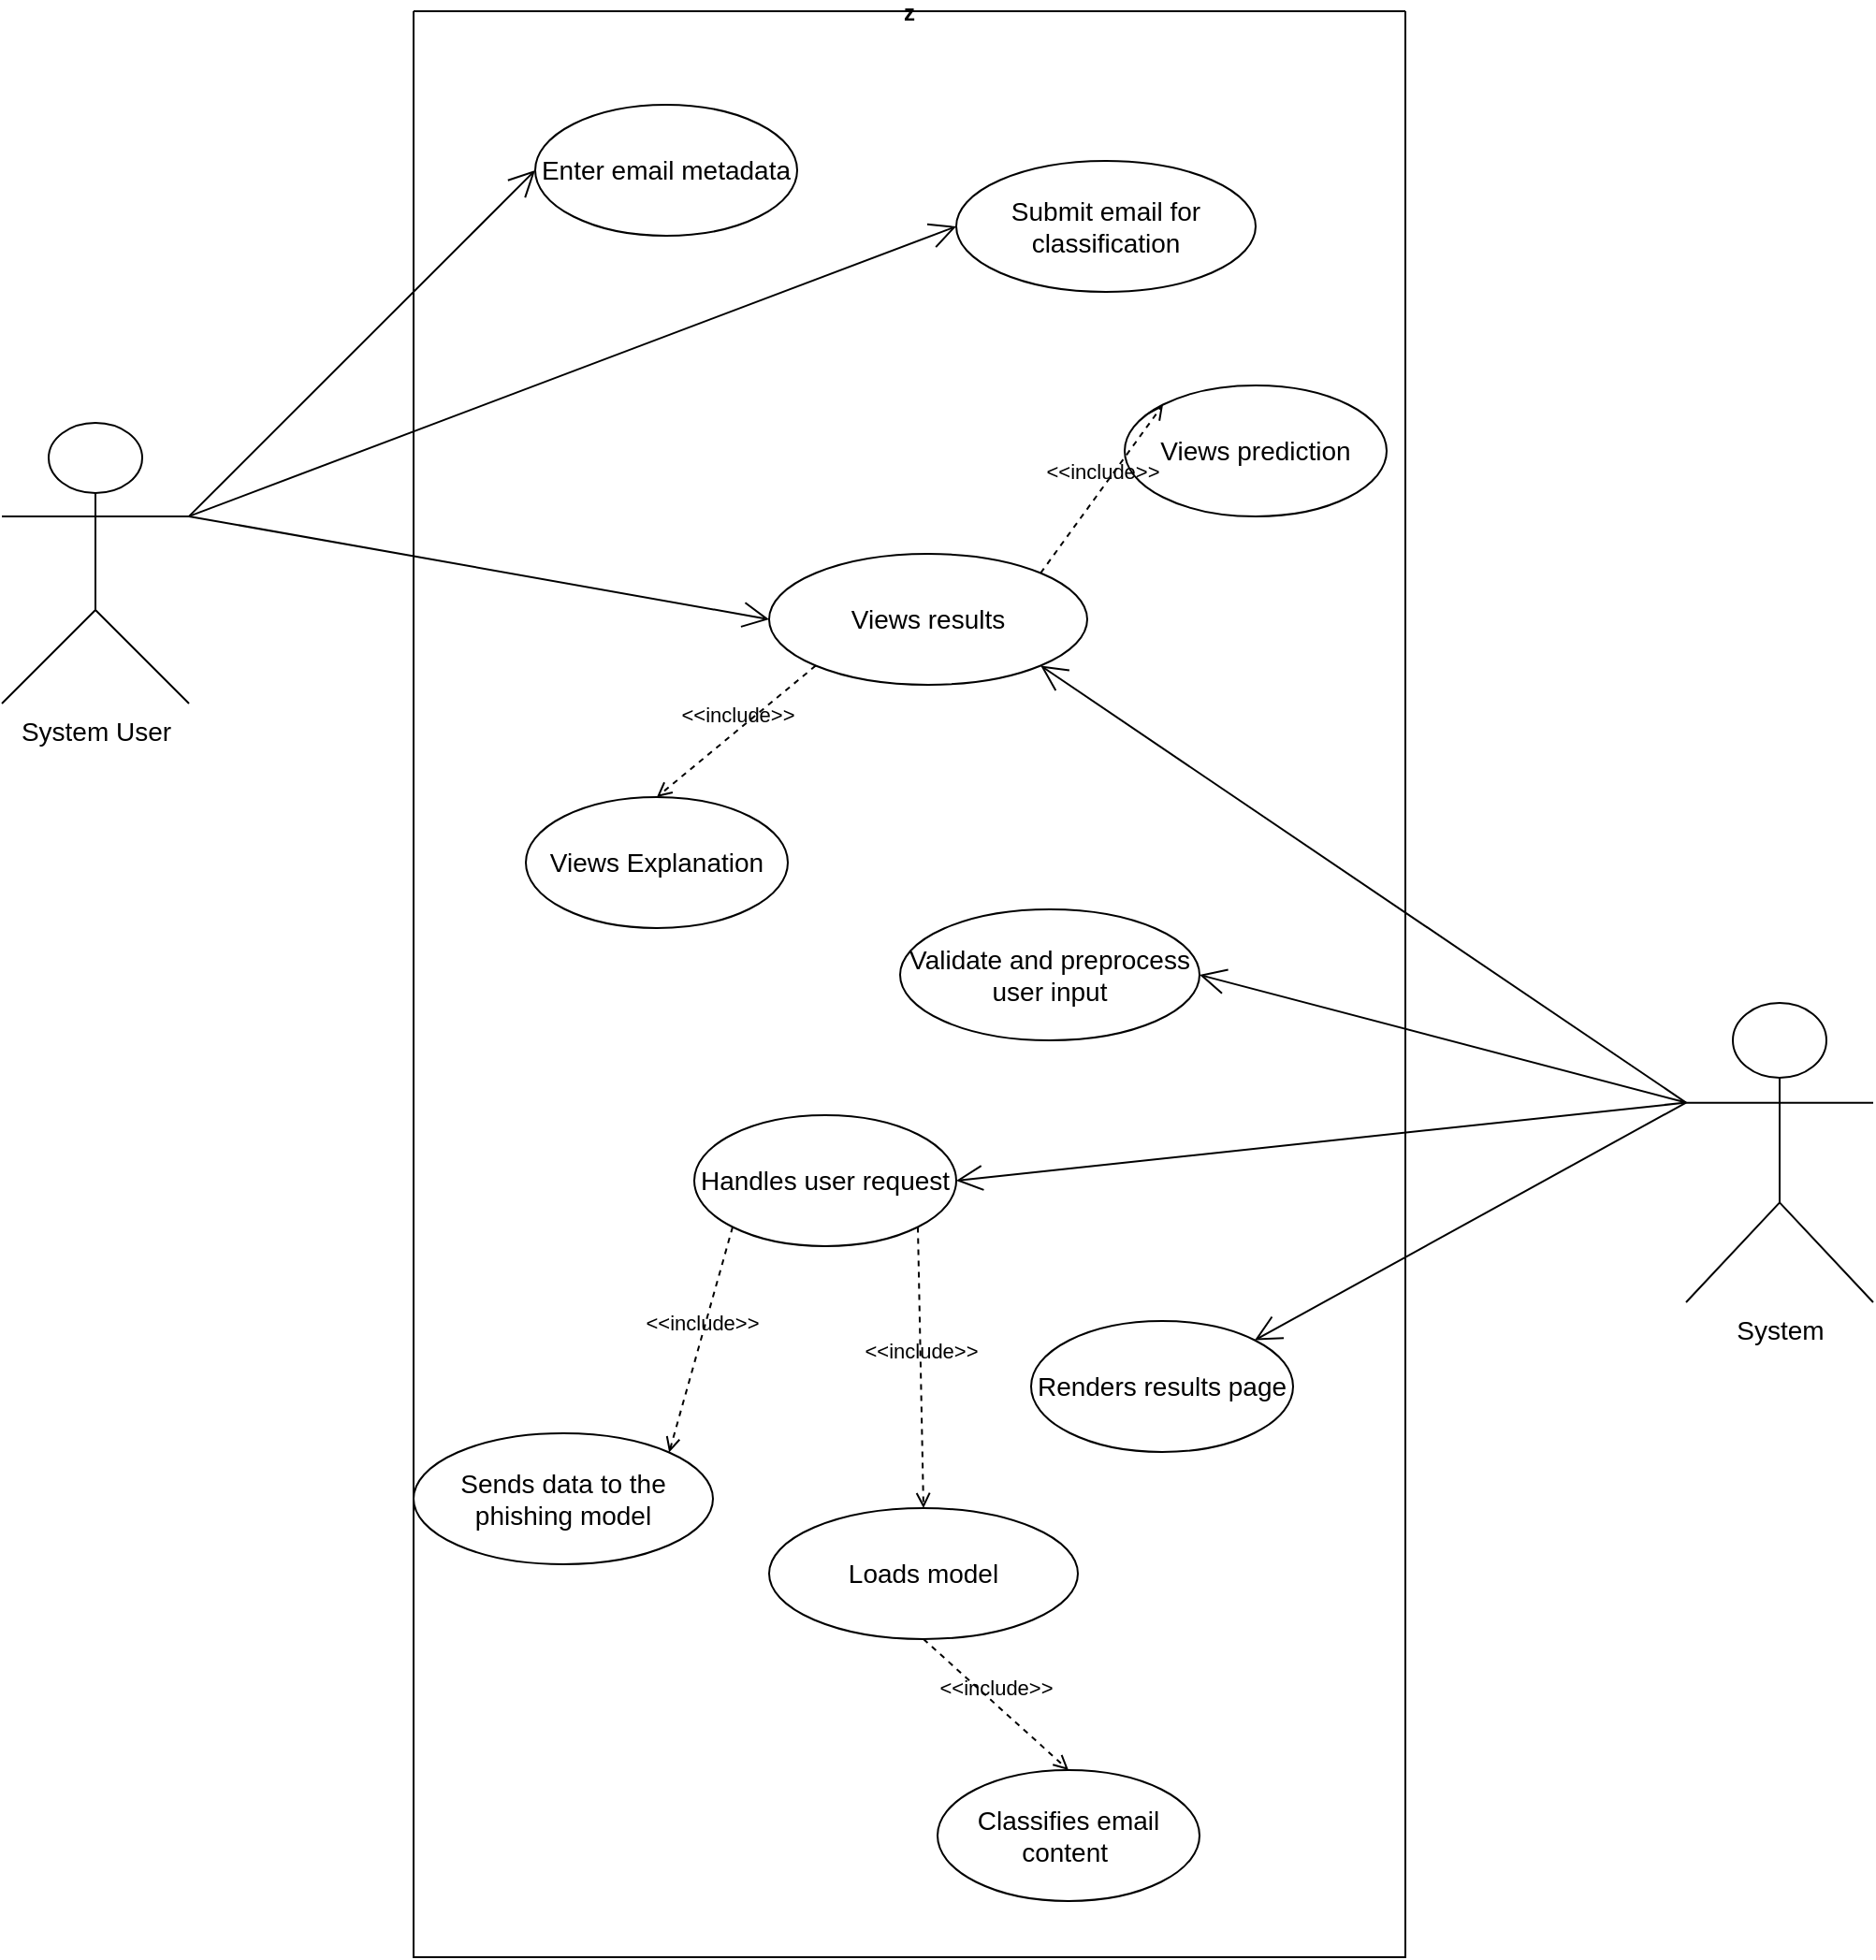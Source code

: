 <mxfile version="27.0.5">
  <diagram name="Page-1" id="2CmbC3qxMYMVblbIjrUE">
    <mxGraphModel dx="2111" dy="820" grid="1" gridSize="10" guides="1" tooltips="1" connect="1" arrows="1" fold="1" page="1" pageScale="1" pageWidth="850" pageHeight="1100" math="0" shadow="0">
      <root>
        <mxCell id="0" />
        <mxCell id="1" parent="0" />
        <mxCell id="6oAO5f3GTtcePBN6hOfO-1" value="System User" style="shape=umlActor;verticalLabelPosition=bottom;verticalAlign=top;html=1;outlineConnect=0;fontSize=14;" vertex="1" parent="1">
          <mxGeometry x="-60" y="350" width="100" height="150" as="geometry" />
        </mxCell>
        <mxCell id="6oAO5f3GTtcePBN6hOfO-2" value="System" style="shape=umlActor;verticalLabelPosition=bottom;verticalAlign=top;html=1;outlineConnect=0;fontSize=14;" vertex="1" parent="1">
          <mxGeometry x="840" y="660" width="100" height="160" as="geometry" />
        </mxCell>
        <mxCell id="6oAO5f3GTtcePBN6hOfO-7" value="z" style="swimlane;startSize=0;" vertex="1" parent="1">
          <mxGeometry x="160" y="130" width="530" height="1040" as="geometry" />
        </mxCell>
        <mxCell id="6oAO5f3GTtcePBN6hOfO-17" value="Enter email metadata" style="ellipse;whiteSpace=wrap;html=1;fontSize=14;fontFamily=Helvetica;" vertex="1" parent="6oAO5f3GTtcePBN6hOfO-7">
          <mxGeometry x="65" y="50" width="140" height="70" as="geometry" />
        </mxCell>
        <mxCell id="6oAO5f3GTtcePBN6hOfO-16" value="Views results" style="ellipse;whiteSpace=wrap;html=1;fontSize=14;fontFamily=Helvetica;" vertex="1" parent="6oAO5f3GTtcePBN6hOfO-7">
          <mxGeometry x="190" y="290" width="170" height="70" as="geometry" />
        </mxCell>
        <mxCell id="6oAO5f3GTtcePBN6hOfO-15" value="Submit email for classification" style="ellipse;whiteSpace=wrap;html=1;fontSize=14;fontFamily=Helvetica;" vertex="1" parent="6oAO5f3GTtcePBN6hOfO-7">
          <mxGeometry x="290" y="80" width="160" height="70" as="geometry" />
        </mxCell>
        <mxCell id="6oAO5f3GTtcePBN6hOfO-13" value="Sends data to the phishing model" style="ellipse;whiteSpace=wrap;html=1;fontSize=14;fontFamily=Helvetica;" vertex="1" parent="6oAO5f3GTtcePBN6hOfO-7">
          <mxGeometry y="760" width="160" height="70" as="geometry" />
        </mxCell>
        <mxCell id="6oAO5f3GTtcePBN6hOfO-11" value="Views Explanation" style="ellipse;whiteSpace=wrap;html=1;fontSize=14;fontFamily=Helvetica;" vertex="1" parent="6oAO5f3GTtcePBN6hOfO-7">
          <mxGeometry x="60" y="420" width="140" height="70" as="geometry" />
        </mxCell>
        <mxCell id="6oAO5f3GTtcePBN6hOfO-10" value="Handles user request" style="ellipse;whiteSpace=wrap;html=1;fontSize=14;fontFamily=Helvetica;" vertex="1" parent="6oAO5f3GTtcePBN6hOfO-7">
          <mxGeometry x="150" y="590" width="140" height="70" as="geometry" />
        </mxCell>
        <mxCell id="6oAO5f3GTtcePBN6hOfO-9" value="Validate and preprocess user input" style="ellipse;whiteSpace=wrap;html=1;fontSize=14;fontFamily=Helvetica;" vertex="1" parent="6oAO5f3GTtcePBN6hOfO-7">
          <mxGeometry x="260" y="480" width="160" height="70" as="geometry" />
        </mxCell>
        <mxCell id="6oAO5f3GTtcePBN6hOfO-18" value="Renders results page" style="ellipse;whiteSpace=wrap;html=1;fontSize=14;fontFamily=Helvetica;" vertex="1" parent="6oAO5f3GTtcePBN6hOfO-7">
          <mxGeometry x="330" y="700" width="140" height="70" as="geometry" />
        </mxCell>
        <mxCell id="6oAO5f3GTtcePBN6hOfO-19" value="Classifies email content&amp;nbsp;" style="ellipse;whiteSpace=wrap;html=1;fontSize=14;fontFamily=Helvetica;" vertex="1" parent="6oAO5f3GTtcePBN6hOfO-7">
          <mxGeometry x="280" y="940" width="140" height="70" as="geometry" />
        </mxCell>
        <mxCell id="6oAO5f3GTtcePBN6hOfO-20" value="Loads model" style="ellipse;whiteSpace=wrap;html=1;fontSize=14;fontFamily=Helvetica;" vertex="1" parent="6oAO5f3GTtcePBN6hOfO-7">
          <mxGeometry x="190" y="800" width="165" height="70" as="geometry" />
        </mxCell>
        <mxCell id="6oAO5f3GTtcePBN6hOfO-21" value="Views prediction" style="ellipse;whiteSpace=wrap;html=1;fontSize=14;fontFamily=Helvetica;" vertex="1" parent="6oAO5f3GTtcePBN6hOfO-7">
          <mxGeometry x="380" y="200" width="140" height="70" as="geometry" />
        </mxCell>
        <mxCell id="6oAO5f3GTtcePBN6hOfO-35" value="&amp;lt;&amp;lt;include&amp;gt;&amp;gt;" style="html=1;verticalAlign=bottom;labelBackgroundColor=none;endArrow=open;endFill=0;dashed=1;rounded=0;exitX=0;exitY=1;exitDx=0;exitDy=0;entryX=0.5;entryY=0;entryDx=0;entryDy=0;" edge="1" parent="6oAO5f3GTtcePBN6hOfO-7" source="6oAO5f3GTtcePBN6hOfO-16" target="6oAO5f3GTtcePBN6hOfO-11">
          <mxGeometry width="160" relative="1" as="geometry">
            <mxPoint x="230" y="420" as="sourcePoint" />
            <mxPoint x="135" y="460" as="targetPoint" />
          </mxGeometry>
        </mxCell>
        <mxCell id="6oAO5f3GTtcePBN6hOfO-36" value="&amp;lt;&amp;lt;include&amp;gt;&amp;gt;" style="html=1;verticalAlign=bottom;labelBackgroundColor=none;endArrow=open;endFill=0;dashed=1;rounded=0;exitX=1;exitY=0;exitDx=0;exitDy=0;entryX=0;entryY=0;entryDx=0;entryDy=0;" edge="1" parent="6oAO5f3GTtcePBN6hOfO-7" source="6oAO5f3GTtcePBN6hOfO-16" target="6oAO5f3GTtcePBN6hOfO-21">
          <mxGeometry width="160" relative="1" as="geometry">
            <mxPoint x="90" y="540" as="sourcePoint" />
            <mxPoint x="250" y="540" as="targetPoint" />
          </mxGeometry>
        </mxCell>
        <mxCell id="6oAO5f3GTtcePBN6hOfO-37" value="&amp;lt;&amp;lt;include&amp;gt;&amp;gt;" style="html=1;verticalAlign=bottom;labelBackgroundColor=none;endArrow=open;endFill=0;dashed=1;rounded=0;exitX=0;exitY=1;exitDx=0;exitDy=0;entryX=1;entryY=0;entryDx=0;entryDy=0;" edge="1" parent="6oAO5f3GTtcePBN6hOfO-7" source="6oAO5f3GTtcePBN6hOfO-10" target="6oAO5f3GTtcePBN6hOfO-13">
          <mxGeometry width="160" relative="1" as="geometry">
            <mxPoint x="230" y="670" as="sourcePoint" />
            <mxPoint x="390" y="670" as="targetPoint" />
          </mxGeometry>
        </mxCell>
        <mxCell id="6oAO5f3GTtcePBN6hOfO-38" value="&amp;lt;&amp;lt;include&amp;gt;&amp;gt;" style="html=1;verticalAlign=bottom;labelBackgroundColor=none;endArrow=open;endFill=0;dashed=1;rounded=0;exitX=1;exitY=1;exitDx=0;exitDy=0;entryX=0.5;entryY=0;entryDx=0;entryDy=0;" edge="1" parent="6oAO5f3GTtcePBN6hOfO-7" source="6oAO5f3GTtcePBN6hOfO-10" target="6oAO5f3GTtcePBN6hOfO-20">
          <mxGeometry width="160" relative="1" as="geometry">
            <mxPoint x="230" y="670" as="sourcePoint" />
            <mxPoint x="390" y="670" as="targetPoint" />
          </mxGeometry>
        </mxCell>
        <mxCell id="6oAO5f3GTtcePBN6hOfO-39" value="&amp;lt;&amp;lt;include&amp;gt;&amp;gt;" style="html=1;verticalAlign=bottom;labelBackgroundColor=none;endArrow=open;endFill=0;dashed=1;rounded=0;exitX=0.5;exitY=1;exitDx=0;exitDy=0;entryX=0.5;entryY=0;entryDx=0;entryDy=0;" edge="1" parent="6oAO5f3GTtcePBN6hOfO-7" source="6oAO5f3GTtcePBN6hOfO-20" target="6oAO5f3GTtcePBN6hOfO-19">
          <mxGeometry width="160" relative="1" as="geometry">
            <mxPoint x="230" y="720" as="sourcePoint" />
            <mxPoint x="390" y="720" as="targetPoint" />
          </mxGeometry>
        </mxCell>
        <mxCell id="6oAO5f3GTtcePBN6hOfO-32" value="" style="endArrow=open;endFill=1;endSize=12;html=1;rounded=0;exitX=1;exitY=0.333;exitDx=0;exitDy=0;exitPerimeter=0;entryX=0;entryY=0.5;entryDx=0;entryDy=0;" edge="1" parent="1" source="6oAO5f3GTtcePBN6hOfO-1" target="6oAO5f3GTtcePBN6hOfO-15">
          <mxGeometry width="160" relative="1" as="geometry">
            <mxPoint x="380" y="520" as="sourcePoint" />
            <mxPoint x="540" y="520" as="targetPoint" />
          </mxGeometry>
        </mxCell>
        <mxCell id="6oAO5f3GTtcePBN6hOfO-33" value="" style="endArrow=open;endFill=1;endSize=12;html=1;rounded=0;exitX=1;exitY=0.333;exitDx=0;exitDy=0;exitPerimeter=0;entryX=0;entryY=0.5;entryDx=0;entryDy=0;" edge="1" parent="1" source="6oAO5f3GTtcePBN6hOfO-1" target="6oAO5f3GTtcePBN6hOfO-16">
          <mxGeometry width="160" relative="1" as="geometry">
            <mxPoint x="380" y="520" as="sourcePoint" />
            <mxPoint x="540" y="520" as="targetPoint" />
          </mxGeometry>
        </mxCell>
        <mxCell id="6oAO5f3GTtcePBN6hOfO-34" value="" style="endArrow=open;endFill=1;endSize=12;html=1;rounded=0;exitX=1;exitY=0.333;exitDx=0;exitDy=0;exitPerimeter=0;entryX=0;entryY=0.5;entryDx=0;entryDy=0;" edge="1" parent="1" source="6oAO5f3GTtcePBN6hOfO-1" target="6oAO5f3GTtcePBN6hOfO-17">
          <mxGeometry width="160" relative="1" as="geometry">
            <mxPoint x="380" y="520" as="sourcePoint" />
            <mxPoint x="540" y="520" as="targetPoint" />
          </mxGeometry>
        </mxCell>
        <mxCell id="6oAO5f3GTtcePBN6hOfO-30" value="" style="endArrow=open;endFill=1;endSize=12;html=1;rounded=0;exitX=0;exitY=0.333;exitDx=0;exitDy=0;exitPerimeter=0;entryX=1;entryY=0.5;entryDx=0;entryDy=0;" edge="1" parent="1" source="6oAO5f3GTtcePBN6hOfO-2" target="6oAO5f3GTtcePBN6hOfO-9">
          <mxGeometry width="160" relative="1" as="geometry">
            <mxPoint x="250" y="610" as="sourcePoint" />
            <mxPoint x="410" y="610" as="targetPoint" />
          </mxGeometry>
        </mxCell>
        <mxCell id="6oAO5f3GTtcePBN6hOfO-27" value="" style="endArrow=open;endFill=1;endSize=12;html=1;rounded=0;exitX=0;exitY=0.333;exitDx=0;exitDy=0;exitPerimeter=0;entryX=1;entryY=0.5;entryDx=0;entryDy=0;" edge="1" parent="1" source="6oAO5f3GTtcePBN6hOfO-2" target="6oAO5f3GTtcePBN6hOfO-10">
          <mxGeometry width="160" relative="1" as="geometry">
            <mxPoint x="230" y="630" as="sourcePoint" />
            <mxPoint x="390" y="630" as="targetPoint" />
          </mxGeometry>
        </mxCell>
        <mxCell id="6oAO5f3GTtcePBN6hOfO-26" value="" style="endArrow=open;endFill=1;endSize=12;html=1;rounded=0;exitX=0;exitY=0.333;exitDx=0;exitDy=0;exitPerimeter=0;entryX=1;entryY=0;entryDx=0;entryDy=0;" edge="1" parent="1" source="6oAO5f3GTtcePBN6hOfO-2" target="6oAO5f3GTtcePBN6hOfO-18">
          <mxGeometry width="160" relative="1" as="geometry">
            <mxPoint x="560" y="680" as="sourcePoint" />
            <mxPoint x="390" y="630" as="targetPoint" />
          </mxGeometry>
        </mxCell>
        <mxCell id="6oAO5f3GTtcePBN6hOfO-40" value="" style="endArrow=open;endFill=1;endSize=12;html=1;rounded=0;exitX=0;exitY=0.333;exitDx=0;exitDy=0;exitPerimeter=0;entryX=1;entryY=1;entryDx=0;entryDy=0;" edge="1" parent="1" source="6oAO5f3GTtcePBN6hOfO-2" target="6oAO5f3GTtcePBN6hOfO-16">
          <mxGeometry width="160" relative="1" as="geometry">
            <mxPoint x="380" y="750" as="sourcePoint" />
            <mxPoint x="540" y="750" as="targetPoint" />
          </mxGeometry>
        </mxCell>
      </root>
    </mxGraphModel>
  </diagram>
</mxfile>
